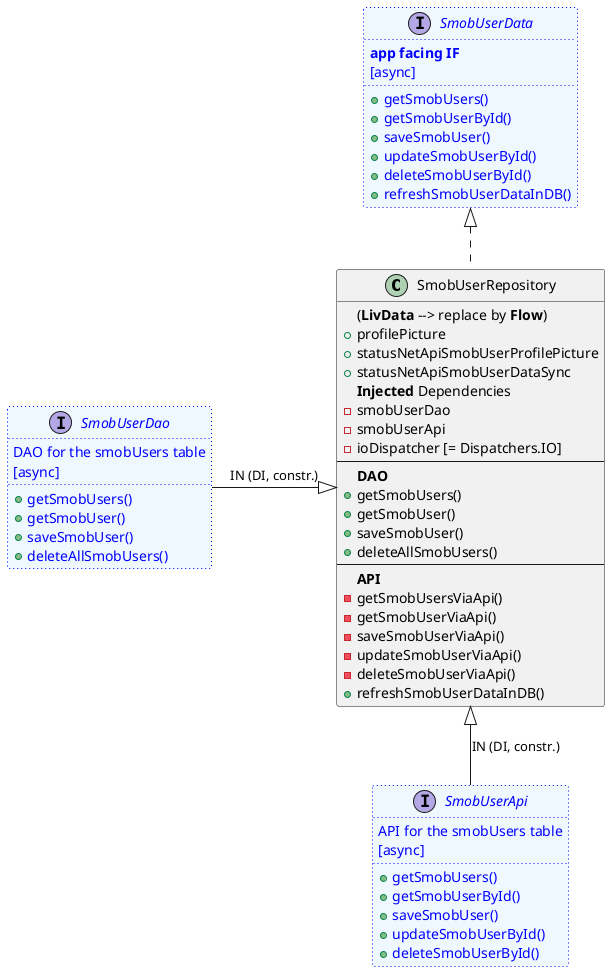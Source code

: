 @startuml
class SmobUserRepository implements SmobUserData {
  (**LivData** --> replace by **Flow**)
  +profilePicture
  +statusNetApiSmobUserProfilePicture
  +statusNetApiSmobUserDataSync
  **Injected** Dependencies
  -smobUserDao
  -smobUserApi
  -ioDispatcher [= Dispatchers.IO]
  ---
  **DAO**
  +getSmobUsers()
  +getSmobUser()
  +saveSmobUser()
  +deleteAllSmobUsers()
  ---
  **API**
  -getSmobUsersViaApi()
  -getSmobUserViaApi()
  -saveSmobUserViaApi()
  -updateSmobUserViaApi()
  -deleteSmobUserViaApi()
  +refreshSmobUserDataInDB()
}

interface SmobUserApi #aliceblue;line:blue;line.dotted;text:blue {
  API for the smobUsers table
  [async]
  +getSmobUsers()
  +getSmobUserById()
  +saveSmobUser()
  +updateSmobUserById()
  +deleteSmobUserById()
}

interface SmobUserDao #aliceblue;line:blue;line.dotted;text:blue {
  DAO for the smobUsers table
  [async]
  +getSmobUsers()
  +getSmobUser()
  +saveSmobUser()
  +deleteAllSmobUsers()
}

interface SmobUserData #aliceblue;line:blue;line.dotted;text:blue {
  **app facing IF**
  [async]
  +getSmobUsers()
  +getSmobUserById()
  +saveSmobUser()
  +updateSmobUserById()
  +deleteSmobUserById()
  +refreshSmobUserDataInDB()
}

SmobUserRepository <|-left- SmobUserDao : IN (DI, constr.)
SmobUserRepository <|-down- SmobUserApi : IN (DI, constr.)
@enduml